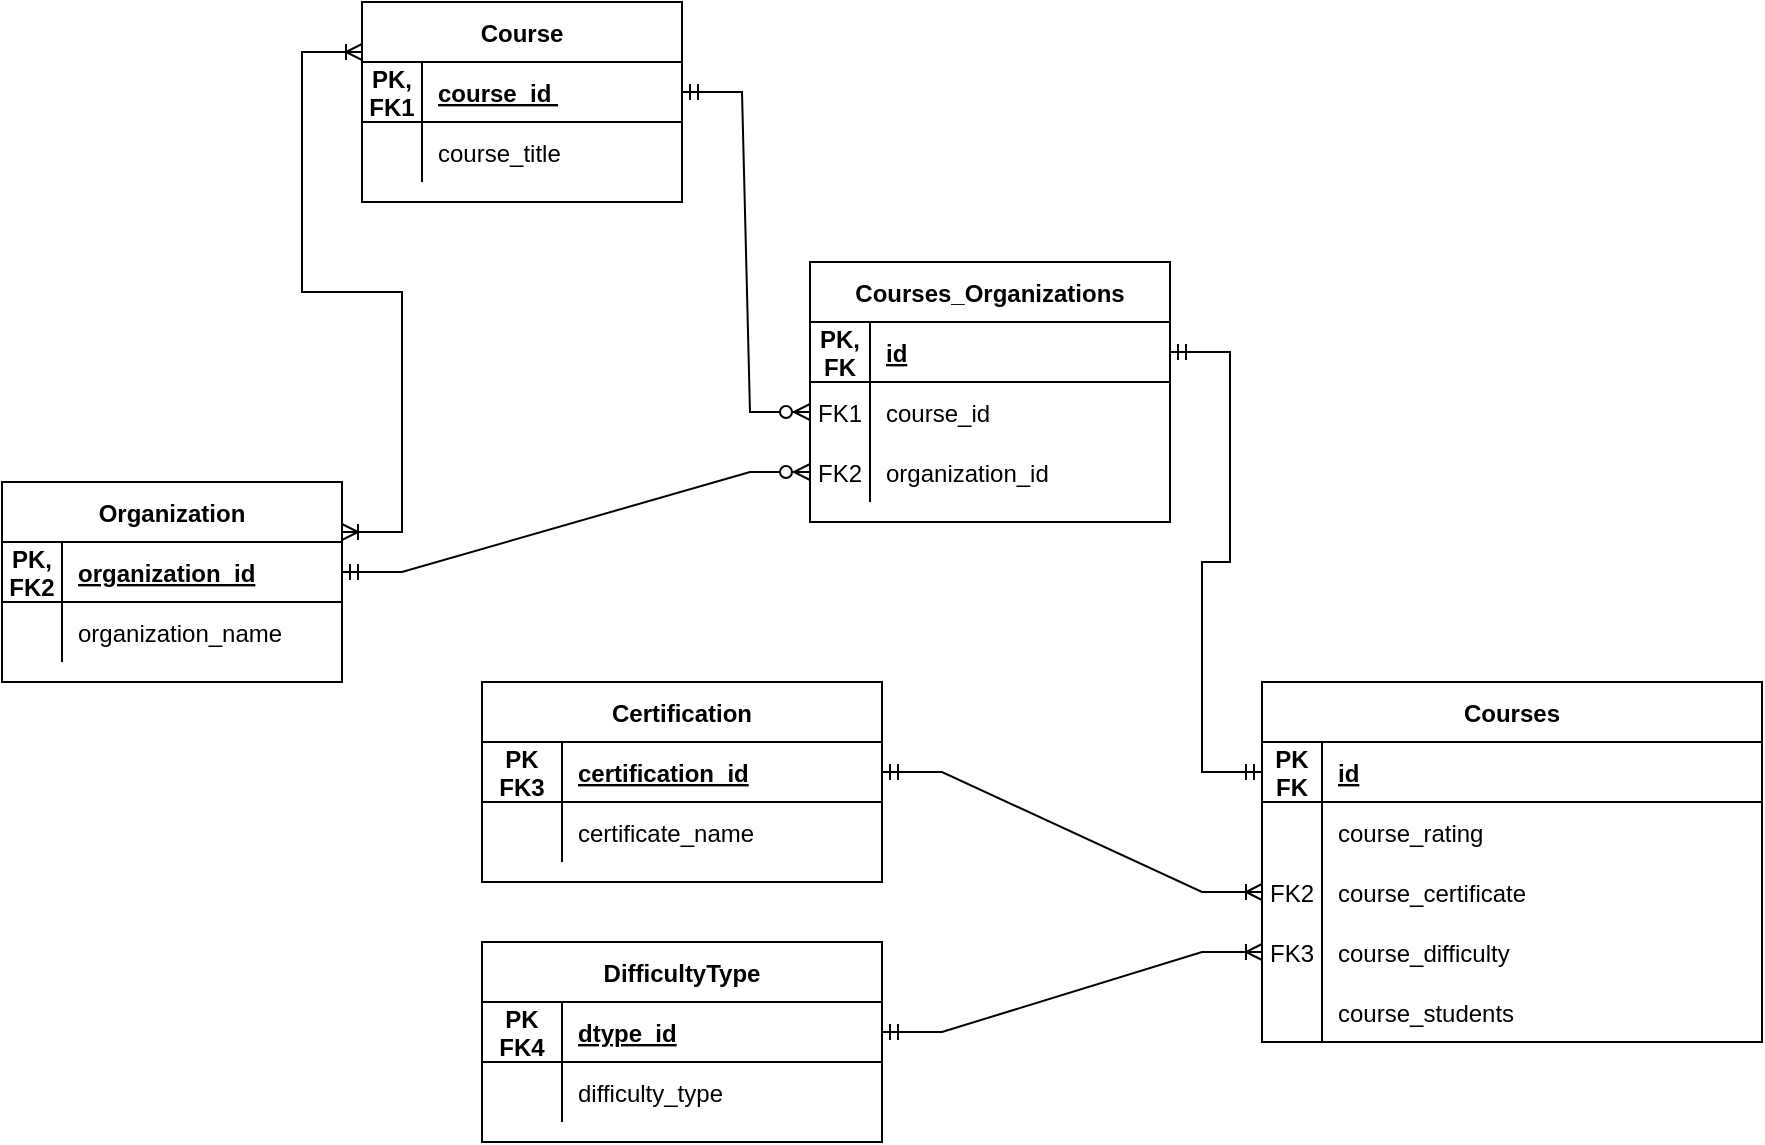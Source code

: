 <mxfile version="15.4.0" type="device"><diagram id="Vg0Iu4r-T5bh-Y0_Yp30" name="Page-2"><mxGraphModel dx="1483" dy="867" grid="1" gridSize="10" guides="1" tooltips="1" connect="1" arrows="1" fold="1" page="1" pageScale="1" pageWidth="827" pageHeight="1169" math="0" shadow="0"><root><mxCell id="5eoBYClUbuRFMFPF1FP--0"/><mxCell id="5eoBYClUbuRFMFPF1FP--1" parent="5eoBYClUbuRFMFPF1FP--0"/><mxCell id="5eoBYClUbuRFMFPF1FP--2" value="Courses" style="shape=table;startSize=30;container=1;collapsible=1;childLayout=tableLayout;fixedRows=1;rowLines=0;fontStyle=1;align=center;resizeLast=1;" parent="5eoBYClUbuRFMFPF1FP--1" vertex="1"><mxGeometry x="640" y="460" width="250" height="180" as="geometry"/></mxCell><mxCell id="5eoBYClUbuRFMFPF1FP--3" value="" style="shape=partialRectangle;collapsible=0;dropTarget=0;pointerEvents=0;fillColor=none;top=0;left=0;bottom=1;right=0;points=[[0,0.5],[1,0.5]];portConstraint=eastwest;" parent="5eoBYClUbuRFMFPF1FP--2" vertex="1"><mxGeometry y="30" width="250" height="30" as="geometry"/></mxCell><mxCell id="5eoBYClUbuRFMFPF1FP--4" value="PK&#10;FK" style="shape=partialRectangle;connectable=0;fillColor=none;top=0;left=0;bottom=0;right=0;fontStyle=1;overflow=hidden;" parent="5eoBYClUbuRFMFPF1FP--3" vertex="1"><mxGeometry width="30" height="30" as="geometry"><mxRectangle width="30" height="30" as="alternateBounds"/></mxGeometry></mxCell><mxCell id="5eoBYClUbuRFMFPF1FP--5" value="id" style="shape=partialRectangle;connectable=0;fillColor=none;top=0;left=0;bottom=0;right=0;align=left;spacingLeft=6;fontStyle=5;overflow=hidden;" parent="5eoBYClUbuRFMFPF1FP--3" vertex="1"><mxGeometry x="30" width="220" height="30" as="geometry"><mxRectangle width="220" height="30" as="alternateBounds"/></mxGeometry></mxCell><mxCell id="5eoBYClUbuRFMFPF1FP--20" value="" style="shape=partialRectangle;collapsible=0;dropTarget=0;pointerEvents=0;fillColor=none;top=0;left=0;bottom=0;right=0;points=[[0,0.5],[1,0.5]];portConstraint=eastwest;" parent="5eoBYClUbuRFMFPF1FP--2" vertex="1"><mxGeometry y="60" width="250" height="30" as="geometry"/></mxCell><mxCell id="5eoBYClUbuRFMFPF1FP--21" value="" style="shape=partialRectangle;connectable=0;fillColor=none;top=0;left=0;bottom=0;right=0;editable=1;overflow=hidden;" parent="5eoBYClUbuRFMFPF1FP--20" vertex="1"><mxGeometry width="30" height="30" as="geometry"><mxRectangle width="30" height="30" as="alternateBounds"/></mxGeometry></mxCell><mxCell id="5eoBYClUbuRFMFPF1FP--22" value="course_rating" style="shape=partialRectangle;connectable=0;fillColor=none;top=0;left=0;bottom=0;right=0;align=left;spacingLeft=6;overflow=hidden;" parent="5eoBYClUbuRFMFPF1FP--20" vertex="1"><mxGeometry x="30" width="220" height="30" as="geometry"><mxRectangle width="220" height="30" as="alternateBounds"/></mxGeometry></mxCell><mxCell id="5eoBYClUbuRFMFPF1FP--9" value="" style="shape=partialRectangle;collapsible=0;dropTarget=0;pointerEvents=0;fillColor=none;top=0;left=0;bottom=0;right=0;points=[[0,0.5],[1,0.5]];portConstraint=eastwest;" parent="5eoBYClUbuRFMFPF1FP--2" vertex="1"><mxGeometry y="90" width="250" height="30" as="geometry"/></mxCell><mxCell id="5eoBYClUbuRFMFPF1FP--10" value="FK2" style="shape=partialRectangle;connectable=0;fillColor=none;top=0;left=0;bottom=0;right=0;editable=1;overflow=hidden;" parent="5eoBYClUbuRFMFPF1FP--9" vertex="1"><mxGeometry width="30" height="30" as="geometry"><mxRectangle width="30" height="30" as="alternateBounds"/></mxGeometry></mxCell><mxCell id="5eoBYClUbuRFMFPF1FP--11" value="course_certificate" style="shape=partialRectangle;connectable=0;fillColor=none;top=0;left=0;bottom=0;right=0;align=left;spacingLeft=6;overflow=hidden;" parent="5eoBYClUbuRFMFPF1FP--9" vertex="1"><mxGeometry x="30" width="220" height="30" as="geometry"><mxRectangle width="220" height="30" as="alternateBounds"/></mxGeometry></mxCell><mxCell id="5eoBYClUbuRFMFPF1FP--12" value="" style="shape=partialRectangle;collapsible=0;dropTarget=0;pointerEvents=0;fillColor=none;top=0;left=0;bottom=0;right=0;points=[[0,0.5],[1,0.5]];portConstraint=eastwest;" parent="5eoBYClUbuRFMFPF1FP--2" vertex="1"><mxGeometry y="120" width="250" height="30" as="geometry"/></mxCell><mxCell id="5eoBYClUbuRFMFPF1FP--13" value="FK3" style="shape=partialRectangle;connectable=0;fillColor=none;top=0;left=0;bottom=0;right=0;editable=1;overflow=hidden;" parent="5eoBYClUbuRFMFPF1FP--12" vertex="1"><mxGeometry width="30" height="30" as="geometry"><mxRectangle width="30" height="30" as="alternateBounds"/></mxGeometry></mxCell><mxCell id="5eoBYClUbuRFMFPF1FP--14" value="course_difficulty" style="shape=partialRectangle;connectable=0;fillColor=none;top=0;left=0;bottom=0;right=0;align=left;spacingLeft=6;overflow=hidden;" parent="5eoBYClUbuRFMFPF1FP--12" vertex="1"><mxGeometry x="30" width="220" height="30" as="geometry"><mxRectangle width="220" height="30" as="alternateBounds"/></mxGeometry></mxCell><mxCell id="5eoBYClUbuRFMFPF1FP--17" value="" style="shape=partialRectangle;collapsible=0;dropTarget=0;pointerEvents=0;fillColor=none;top=0;left=0;bottom=0;right=0;points=[[0,0.5],[1,0.5]];portConstraint=eastwest;" parent="5eoBYClUbuRFMFPF1FP--2" vertex="1"><mxGeometry y="150" width="250" height="30" as="geometry"/></mxCell><mxCell id="5eoBYClUbuRFMFPF1FP--18" value="" style="shape=partialRectangle;connectable=0;fillColor=none;top=0;left=0;bottom=0;right=0;editable=1;overflow=hidden;" parent="5eoBYClUbuRFMFPF1FP--17" vertex="1"><mxGeometry width="30" height="30" as="geometry"><mxRectangle width="30" height="30" as="alternateBounds"/></mxGeometry></mxCell><mxCell id="5eoBYClUbuRFMFPF1FP--19" value="course_students" style="shape=partialRectangle;connectable=0;fillColor=none;top=0;left=0;bottom=0;right=0;align=left;spacingLeft=6;overflow=hidden;" parent="5eoBYClUbuRFMFPF1FP--17" vertex="1"><mxGeometry x="30" width="220" height="30" as="geometry"><mxRectangle width="220" height="30" as="alternateBounds"/></mxGeometry></mxCell><mxCell id="geneTqMJyEwagT4RShRA-0" value="Course" style="shape=table;startSize=30;container=1;collapsible=1;childLayout=tableLayout;fixedRows=1;rowLines=0;fontStyle=1;align=center;resizeLast=1;" vertex="1" parent="5eoBYClUbuRFMFPF1FP--1"><mxGeometry x="190" y="120" width="160" height="100" as="geometry"/></mxCell><mxCell id="geneTqMJyEwagT4RShRA-1" value="" style="shape=partialRectangle;collapsible=0;dropTarget=0;pointerEvents=0;fillColor=none;points=[[0,0.5],[1,0.5]];portConstraint=eastwest;top=0;left=0;right=0;bottom=1;" vertex="1" parent="geneTqMJyEwagT4RShRA-0"><mxGeometry y="30" width="160" height="30" as="geometry"/></mxCell><mxCell id="geneTqMJyEwagT4RShRA-2" value="PK,&#10;FK1" style="shape=partialRectangle;overflow=hidden;connectable=0;fillColor=none;top=0;left=0;bottom=0;right=0;fontStyle=1;" vertex="1" parent="geneTqMJyEwagT4RShRA-1"><mxGeometry width="30" height="30" as="geometry"><mxRectangle width="30" height="30" as="alternateBounds"/></mxGeometry></mxCell><mxCell id="geneTqMJyEwagT4RShRA-3" value="course_id " style="shape=partialRectangle;overflow=hidden;connectable=0;fillColor=none;top=0;left=0;bottom=0;right=0;align=left;spacingLeft=6;fontStyle=5;" vertex="1" parent="geneTqMJyEwagT4RShRA-1"><mxGeometry x="30" width="130" height="30" as="geometry"><mxRectangle width="130" height="30" as="alternateBounds"/></mxGeometry></mxCell><mxCell id="geneTqMJyEwagT4RShRA-4" value="" style="shape=partialRectangle;collapsible=0;dropTarget=0;pointerEvents=0;fillColor=none;points=[[0,0.5],[1,0.5]];portConstraint=eastwest;top=0;left=0;right=0;bottom=0;" vertex="1" parent="geneTqMJyEwagT4RShRA-0"><mxGeometry y="60" width="160" height="30" as="geometry"/></mxCell><mxCell id="geneTqMJyEwagT4RShRA-5" value="" style="shape=partialRectangle;overflow=hidden;connectable=0;fillColor=none;top=0;left=0;bottom=0;right=0;" vertex="1" parent="geneTqMJyEwagT4RShRA-4"><mxGeometry width="30" height="30" as="geometry"><mxRectangle width="30" height="30" as="alternateBounds"/></mxGeometry></mxCell><mxCell id="geneTqMJyEwagT4RShRA-6" value="course_title" style="shape=partialRectangle;overflow=hidden;connectable=0;fillColor=none;top=0;left=0;bottom=0;right=0;align=left;spacingLeft=6;" vertex="1" parent="geneTqMJyEwagT4RShRA-4"><mxGeometry x="30" width="130" height="30" as="geometry"><mxRectangle width="130" height="30" as="alternateBounds"/></mxGeometry></mxCell><mxCell id="sXnhBCx1MbUn0T30X3sD-0" value="Organization" style="shape=table;startSize=30;container=1;collapsible=1;childLayout=tableLayout;fixedRows=1;rowLines=0;fontStyle=1;align=center;resizeLast=1;" vertex="1" parent="5eoBYClUbuRFMFPF1FP--1"><mxGeometry x="10" y="360" width="170" height="100" as="geometry"/></mxCell><mxCell id="sXnhBCx1MbUn0T30X3sD-1" value="" style="shape=partialRectangle;collapsible=0;dropTarget=0;pointerEvents=0;fillColor=none;points=[[0,0.5],[1,0.5]];portConstraint=eastwest;top=0;left=0;right=0;bottom=1;" vertex="1" parent="sXnhBCx1MbUn0T30X3sD-0"><mxGeometry y="30" width="170" height="30" as="geometry"/></mxCell><mxCell id="sXnhBCx1MbUn0T30X3sD-2" value="PK, &#10;FK2" style="shape=partialRectangle;overflow=hidden;connectable=0;fillColor=none;top=0;left=0;bottom=0;right=0;fontStyle=1;" vertex="1" parent="sXnhBCx1MbUn0T30X3sD-1"><mxGeometry width="30" height="30" as="geometry"><mxRectangle width="30" height="30" as="alternateBounds"/></mxGeometry></mxCell><mxCell id="sXnhBCx1MbUn0T30X3sD-3" value="organization_id" style="shape=partialRectangle;overflow=hidden;connectable=0;fillColor=none;top=0;left=0;bottom=0;right=0;align=left;spacingLeft=6;fontStyle=5;" vertex="1" parent="sXnhBCx1MbUn0T30X3sD-1"><mxGeometry x="30" width="140" height="30" as="geometry"><mxRectangle width="140" height="30" as="alternateBounds"/></mxGeometry></mxCell><mxCell id="sXnhBCx1MbUn0T30X3sD-4" value="" style="shape=partialRectangle;collapsible=0;dropTarget=0;pointerEvents=0;fillColor=none;points=[[0,0.5],[1,0.5]];portConstraint=eastwest;top=0;left=0;right=0;bottom=0;" vertex="1" parent="sXnhBCx1MbUn0T30X3sD-0"><mxGeometry y="60" width="170" height="30" as="geometry"/></mxCell><mxCell id="sXnhBCx1MbUn0T30X3sD-5" value="" style="shape=partialRectangle;overflow=hidden;connectable=0;fillColor=none;top=0;left=0;bottom=0;right=0;" vertex="1" parent="sXnhBCx1MbUn0T30X3sD-4"><mxGeometry width="30" height="30" as="geometry"><mxRectangle width="30" height="30" as="alternateBounds"/></mxGeometry></mxCell><mxCell id="sXnhBCx1MbUn0T30X3sD-6" value="organization_name" style="shape=partialRectangle;overflow=hidden;connectable=0;fillColor=none;top=0;left=0;bottom=0;right=0;align=left;spacingLeft=6;" vertex="1" parent="sXnhBCx1MbUn0T30X3sD-4"><mxGeometry x="30" width="140" height="30" as="geometry"><mxRectangle width="140" height="30" as="alternateBounds"/></mxGeometry></mxCell><mxCell id="3ljS8WZtRaoGPx24Vze--0" value="Certification" style="shape=table;startSize=30;container=1;collapsible=1;childLayout=tableLayout;fixedRows=1;rowLines=0;fontStyle=1;align=center;resizeLast=1;" vertex="1" parent="5eoBYClUbuRFMFPF1FP--1"><mxGeometry x="250" y="460" width="200" height="100" as="geometry"/></mxCell><mxCell id="3ljS8WZtRaoGPx24Vze--1" value="" style="shape=partialRectangle;collapsible=0;dropTarget=0;pointerEvents=0;fillColor=none;top=0;left=0;bottom=1;right=0;points=[[0,0.5],[1,0.5]];portConstraint=eastwest;" vertex="1" parent="3ljS8WZtRaoGPx24Vze--0"><mxGeometry y="30" width="200" height="30" as="geometry"/></mxCell><mxCell id="3ljS8WZtRaoGPx24Vze--2" value="PK&#10;FK3" style="shape=partialRectangle;connectable=0;fillColor=none;top=0;left=0;bottom=0;right=0;fontStyle=1;overflow=hidden;" vertex="1" parent="3ljS8WZtRaoGPx24Vze--1"><mxGeometry width="40" height="30" as="geometry"><mxRectangle width="40" height="30" as="alternateBounds"/></mxGeometry></mxCell><mxCell id="3ljS8WZtRaoGPx24Vze--3" value="certification_id" style="shape=partialRectangle;connectable=0;fillColor=none;top=0;left=0;bottom=0;right=0;align=left;spacingLeft=6;fontStyle=5;overflow=hidden;" vertex="1" parent="3ljS8WZtRaoGPx24Vze--1"><mxGeometry x="40" width="160" height="30" as="geometry"><mxRectangle width="160" height="30" as="alternateBounds"/></mxGeometry></mxCell><mxCell id="3ljS8WZtRaoGPx24Vze--4" value="" style="shape=partialRectangle;collapsible=0;dropTarget=0;pointerEvents=0;fillColor=none;top=0;left=0;bottom=0;right=0;points=[[0,0.5],[1,0.5]];portConstraint=eastwest;" vertex="1" parent="3ljS8WZtRaoGPx24Vze--0"><mxGeometry y="60" width="200" height="30" as="geometry"/></mxCell><mxCell id="3ljS8WZtRaoGPx24Vze--5" value="" style="shape=partialRectangle;connectable=0;fillColor=none;top=0;left=0;bottom=0;right=0;editable=1;overflow=hidden;" vertex="1" parent="3ljS8WZtRaoGPx24Vze--4"><mxGeometry width="40" height="30" as="geometry"><mxRectangle width="40" height="30" as="alternateBounds"/></mxGeometry></mxCell><mxCell id="3ljS8WZtRaoGPx24Vze--6" value="certificate_name" style="shape=partialRectangle;connectable=0;fillColor=none;top=0;left=0;bottom=0;right=0;align=left;spacingLeft=6;overflow=hidden;" vertex="1" parent="3ljS8WZtRaoGPx24Vze--4"><mxGeometry x="40" width="160" height="30" as="geometry"><mxRectangle width="160" height="30" as="alternateBounds"/></mxGeometry></mxCell><mxCell id="3ljS8WZtRaoGPx24Vze--7" value="DifficultyType" style="shape=table;startSize=30;container=1;collapsible=1;childLayout=tableLayout;fixedRows=1;rowLines=0;fontStyle=1;align=center;resizeLast=1;" vertex="1" parent="5eoBYClUbuRFMFPF1FP--1"><mxGeometry x="250" y="590" width="200" height="100" as="geometry"/></mxCell><mxCell id="3ljS8WZtRaoGPx24Vze--8" value="" style="shape=partialRectangle;collapsible=0;dropTarget=0;pointerEvents=0;fillColor=none;top=0;left=0;bottom=1;right=0;points=[[0,0.5],[1,0.5]];portConstraint=eastwest;" vertex="1" parent="3ljS8WZtRaoGPx24Vze--7"><mxGeometry y="30" width="200" height="30" as="geometry"/></mxCell><mxCell id="3ljS8WZtRaoGPx24Vze--9" value="PK&#10;FK4" style="shape=partialRectangle;connectable=0;fillColor=none;top=0;left=0;bottom=0;right=0;fontStyle=1;overflow=hidden;" vertex="1" parent="3ljS8WZtRaoGPx24Vze--8"><mxGeometry width="40" height="30" as="geometry"><mxRectangle width="40" height="30" as="alternateBounds"/></mxGeometry></mxCell><mxCell id="3ljS8WZtRaoGPx24Vze--10" value="dtype_id" style="shape=partialRectangle;connectable=0;fillColor=none;top=0;left=0;bottom=0;right=0;align=left;spacingLeft=6;fontStyle=5;overflow=hidden;" vertex="1" parent="3ljS8WZtRaoGPx24Vze--8"><mxGeometry x="40" width="160" height="30" as="geometry"><mxRectangle width="160" height="30" as="alternateBounds"/></mxGeometry></mxCell><mxCell id="3ljS8WZtRaoGPx24Vze--11" value="" style="shape=partialRectangle;collapsible=0;dropTarget=0;pointerEvents=0;fillColor=none;top=0;left=0;bottom=0;right=0;points=[[0,0.5],[1,0.5]];portConstraint=eastwest;" vertex="1" parent="3ljS8WZtRaoGPx24Vze--7"><mxGeometry y="60" width="200" height="30" as="geometry"/></mxCell><mxCell id="3ljS8WZtRaoGPx24Vze--12" value="" style="shape=partialRectangle;connectable=0;fillColor=none;top=0;left=0;bottom=0;right=0;editable=1;overflow=hidden;" vertex="1" parent="3ljS8WZtRaoGPx24Vze--11"><mxGeometry width="40" height="30" as="geometry"><mxRectangle width="40" height="30" as="alternateBounds"/></mxGeometry></mxCell><mxCell id="3ljS8WZtRaoGPx24Vze--13" value="difficulty_type" style="shape=partialRectangle;connectable=0;fillColor=none;top=0;left=0;bottom=0;right=0;align=left;spacingLeft=6;overflow=hidden;" vertex="1" parent="3ljS8WZtRaoGPx24Vze--11"><mxGeometry x="40" width="160" height="30" as="geometry"><mxRectangle width="160" height="30" as="alternateBounds"/></mxGeometry></mxCell><mxCell id="3ljS8WZtRaoGPx24Vze--14" value="Courses_Organizations" style="shape=table;startSize=30;container=1;collapsible=1;childLayout=tableLayout;fixedRows=1;rowLines=0;fontStyle=1;align=center;resizeLast=1;" vertex="1" parent="5eoBYClUbuRFMFPF1FP--1"><mxGeometry x="414" y="250" width="180" height="130" as="geometry"/></mxCell><mxCell id="3ljS8WZtRaoGPx24Vze--15" value="" style="shape=partialRectangle;collapsible=0;dropTarget=0;pointerEvents=0;fillColor=none;top=0;left=0;bottom=1;right=0;points=[[0,0.5],[1,0.5]];portConstraint=eastwest;" vertex="1" parent="3ljS8WZtRaoGPx24Vze--14"><mxGeometry y="30" width="180" height="30" as="geometry"/></mxCell><mxCell id="3ljS8WZtRaoGPx24Vze--16" value="PK,&#10;FK" style="shape=partialRectangle;connectable=0;fillColor=none;top=0;left=0;bottom=0;right=0;fontStyle=1;overflow=hidden;" vertex="1" parent="3ljS8WZtRaoGPx24Vze--15"><mxGeometry width="30" height="30" as="geometry"><mxRectangle width="30" height="30" as="alternateBounds"/></mxGeometry></mxCell><mxCell id="3ljS8WZtRaoGPx24Vze--17" value="id" style="shape=partialRectangle;connectable=0;fillColor=none;top=0;left=0;bottom=0;right=0;align=left;spacingLeft=6;fontStyle=5;overflow=hidden;" vertex="1" parent="3ljS8WZtRaoGPx24Vze--15"><mxGeometry x="30" width="150" height="30" as="geometry"><mxRectangle width="150" height="30" as="alternateBounds"/></mxGeometry></mxCell><mxCell id="3ljS8WZtRaoGPx24Vze--18" value="" style="shape=partialRectangle;collapsible=0;dropTarget=0;pointerEvents=0;fillColor=none;top=0;left=0;bottom=0;right=0;points=[[0,0.5],[1,0.5]];portConstraint=eastwest;" vertex="1" parent="3ljS8WZtRaoGPx24Vze--14"><mxGeometry y="60" width="180" height="30" as="geometry"/></mxCell><mxCell id="3ljS8WZtRaoGPx24Vze--19" value="FK1" style="shape=partialRectangle;connectable=0;fillColor=none;top=0;left=0;bottom=0;right=0;editable=1;overflow=hidden;" vertex="1" parent="3ljS8WZtRaoGPx24Vze--18"><mxGeometry width="30" height="30" as="geometry"><mxRectangle width="30" height="30" as="alternateBounds"/></mxGeometry></mxCell><mxCell id="3ljS8WZtRaoGPx24Vze--20" value="course_id" style="shape=partialRectangle;connectable=0;fillColor=none;top=0;left=0;bottom=0;right=0;align=left;spacingLeft=6;overflow=hidden;" vertex="1" parent="3ljS8WZtRaoGPx24Vze--18"><mxGeometry x="30" width="150" height="30" as="geometry"><mxRectangle width="150" height="30" as="alternateBounds"/></mxGeometry></mxCell><mxCell id="3ljS8WZtRaoGPx24Vze--21" value="" style="shape=partialRectangle;collapsible=0;dropTarget=0;pointerEvents=0;fillColor=none;top=0;left=0;bottom=0;right=0;points=[[0,0.5],[1,0.5]];portConstraint=eastwest;" vertex="1" parent="3ljS8WZtRaoGPx24Vze--14"><mxGeometry y="90" width="180" height="30" as="geometry"/></mxCell><mxCell id="3ljS8WZtRaoGPx24Vze--22" value="FK2" style="shape=partialRectangle;connectable=0;fillColor=none;top=0;left=0;bottom=0;right=0;editable=1;overflow=hidden;" vertex="1" parent="3ljS8WZtRaoGPx24Vze--21"><mxGeometry width="30" height="30" as="geometry"><mxRectangle width="30" height="30" as="alternateBounds"/></mxGeometry></mxCell><mxCell id="3ljS8WZtRaoGPx24Vze--23" value="organization_id" style="shape=partialRectangle;connectable=0;fillColor=none;top=0;left=0;bottom=0;right=0;align=left;spacingLeft=6;overflow=hidden;" vertex="1" parent="3ljS8WZtRaoGPx24Vze--21"><mxGeometry x="30" width="150" height="30" as="geometry"><mxRectangle width="150" height="30" as="alternateBounds"/></mxGeometry></mxCell><mxCell id="5hON6HP5gy4tQnsu6RFQ-0" value="" style="edgeStyle=entityRelationEdgeStyle;fontSize=12;html=1;endArrow=ERoneToMany;startArrow=ERoneToMany;rounded=0;entryX=0;entryY=0.25;entryDx=0;entryDy=0;exitX=1;exitY=0.25;exitDx=0;exitDy=0;" edge="1" parent="5eoBYClUbuRFMFPF1FP--1" source="sXnhBCx1MbUn0T30X3sD-0" target="geneTqMJyEwagT4RShRA-0"><mxGeometry width="100" height="100" relative="1" as="geometry"><mxPoint x="110" y="210" as="sourcePoint"/><mxPoint x="210" y="110" as="targetPoint"/></mxGeometry></mxCell><mxCell id="51TnYf8OFp3zif2ZrJDo-0" value="" style="edgeStyle=entityRelationEdgeStyle;fontSize=12;html=1;endArrow=ERmandOne;startArrow=ERmandOne;rounded=0;entryX=0;entryY=0.5;entryDx=0;entryDy=0;exitX=1;exitY=0.5;exitDx=0;exitDy=0;" edge="1" parent="5eoBYClUbuRFMFPF1FP--1" source="3ljS8WZtRaoGPx24Vze--15" target="5eoBYClUbuRFMFPF1FP--3"><mxGeometry width="100" height="100" relative="1" as="geometry"><mxPoint x="414" y="260" as="sourcePoint"/><mxPoint x="514" y="160" as="targetPoint"/></mxGeometry></mxCell><mxCell id="KMb139u760l5JKOJm_YH-0" value="" style="edgeStyle=entityRelationEdgeStyle;fontSize=12;html=1;endArrow=ERoneToMany;startArrow=ERmandOne;rounded=0;exitX=1;exitY=0.5;exitDx=0;exitDy=0;entryX=0;entryY=0.5;entryDx=0;entryDy=0;" edge="1" parent="5eoBYClUbuRFMFPF1FP--1" source="3ljS8WZtRaoGPx24Vze--1" target="5eoBYClUbuRFMFPF1FP--9"><mxGeometry width="100" height="100" relative="1" as="geometry"><mxPoint x="430" y="530" as="sourcePoint"/><mxPoint x="530" y="430" as="targetPoint"/></mxGeometry></mxCell><mxCell id="KMb139u760l5JKOJm_YH-1" value="" style="edgeStyle=entityRelationEdgeStyle;fontSize=12;html=1;endArrow=ERoneToMany;startArrow=ERmandOne;rounded=0;entryX=0;entryY=0.5;entryDx=0;entryDy=0;exitX=1;exitY=0.5;exitDx=0;exitDy=0;" edge="1" parent="5eoBYClUbuRFMFPF1FP--1" source="3ljS8WZtRaoGPx24Vze--8" target="5eoBYClUbuRFMFPF1FP--12"><mxGeometry width="100" height="100" relative="1" as="geometry"><mxPoint x="430" y="530" as="sourcePoint"/><mxPoint x="530" y="430" as="targetPoint"/></mxGeometry></mxCell><mxCell id="OZKjOIt3tz3gKgv2nBtv-0" value="" style="edgeStyle=entityRelationEdgeStyle;fontSize=12;html=1;endArrow=ERzeroToMany;startArrow=ERmandOne;rounded=0;exitX=1;exitY=0.5;exitDx=0;exitDy=0;entryX=0;entryY=0.5;entryDx=0;entryDy=0;" edge="1" parent="5eoBYClUbuRFMFPF1FP--1" source="geneTqMJyEwagT4RShRA-1" target="3ljS8WZtRaoGPx24Vze--18"><mxGeometry width="100" height="100" relative="1" as="geometry"><mxPoint x="250" y="390" as="sourcePoint"/><mxPoint x="350" y="290" as="targetPoint"/></mxGeometry></mxCell><mxCell id="OZKjOIt3tz3gKgv2nBtv-1" value="" style="edgeStyle=entityRelationEdgeStyle;fontSize=12;html=1;endArrow=ERzeroToMany;startArrow=ERmandOne;rounded=0;entryX=0;entryY=0.5;entryDx=0;entryDy=0;" edge="1" parent="5eoBYClUbuRFMFPF1FP--1" source="sXnhBCx1MbUn0T30X3sD-1" target="3ljS8WZtRaoGPx24Vze--21"><mxGeometry width="100" height="100" relative="1" as="geometry"><mxPoint x="430" y="460" as="sourcePoint"/><mxPoint x="530" y="360" as="targetPoint"/></mxGeometry></mxCell></root></mxGraphModel></diagram></mxfile>